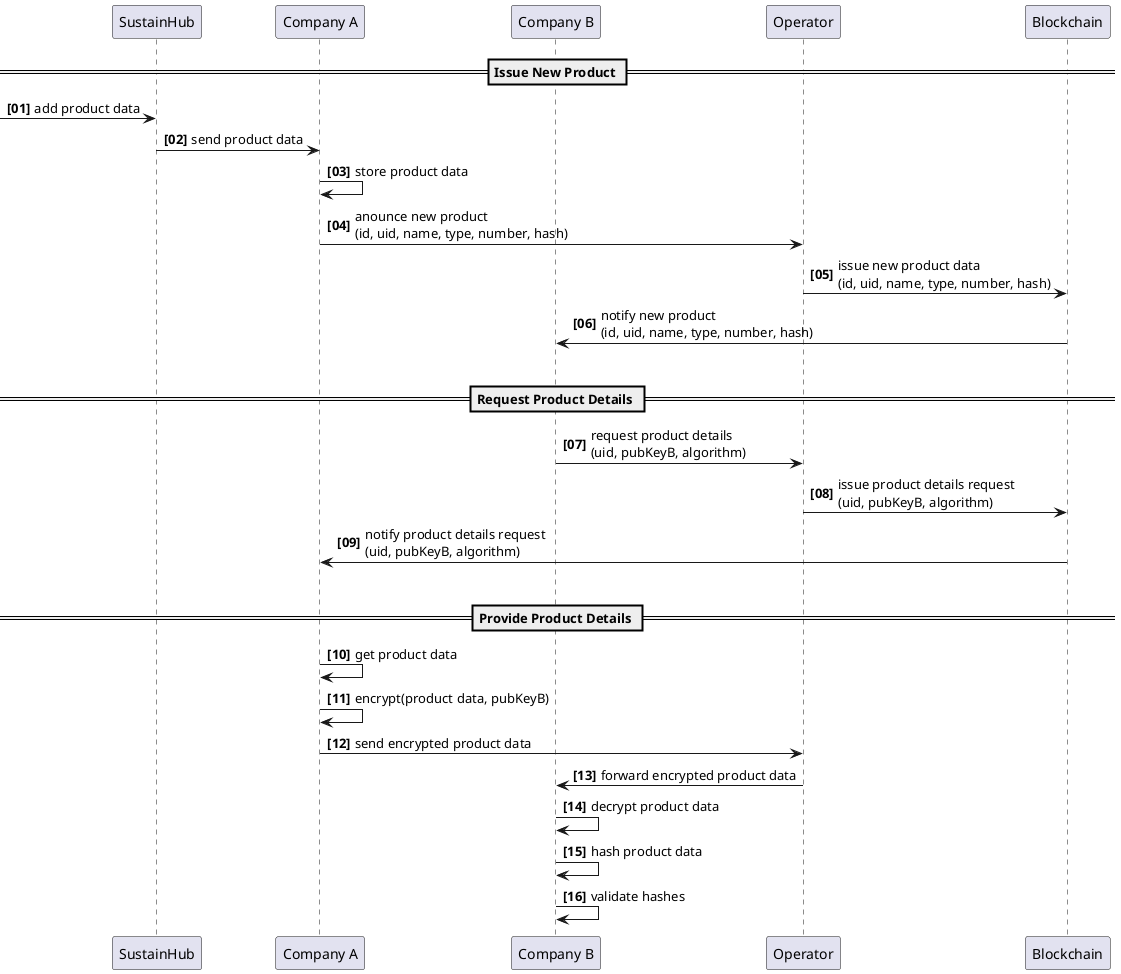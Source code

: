 @startuml
autonumber "<b>[00]"

participant "SustainHub" as SUS
participant "Company A" as COMPA
participant "Company B" as COMPB
participant "Operator" as OP
participant "Blockchain" as BC


== Issue New Product ==

-> SUS: add product data
SUS -> COMPA: send product data
COMPA -> COMPA: store product data
COMPA -> OP: anounce new product\n(id, uid, name, type, number, hash)
OP -> BC: issue new product data\n(id, uid, name, type, number, hash)
BC -> COMPB: notify new product\n(id, uid, name, type, number, hash)
|||

== Request Product Details ==

COMPB -> OP: request product details\n(uid, pubKeyB, algorithm)
OP -> BC: issue product details request\n(uid, pubKeyB, algorithm)
BC -> COMPA: notify product details request\n(uid, pubKeyB, algorithm)
|||

== Provide Product Details ==

COMPA -> COMPA: get product data
COMPA -> COMPA: encrypt(product data, pubKeyB)
COMPA -> OP: send encrypted product data
OP -> COMPB: forward encrypted product data
COMPB -> COMPB: decrypt product data
COMPB -> COMPB: hash product data
COMPB -> COMPB: validate hashes

@enduml